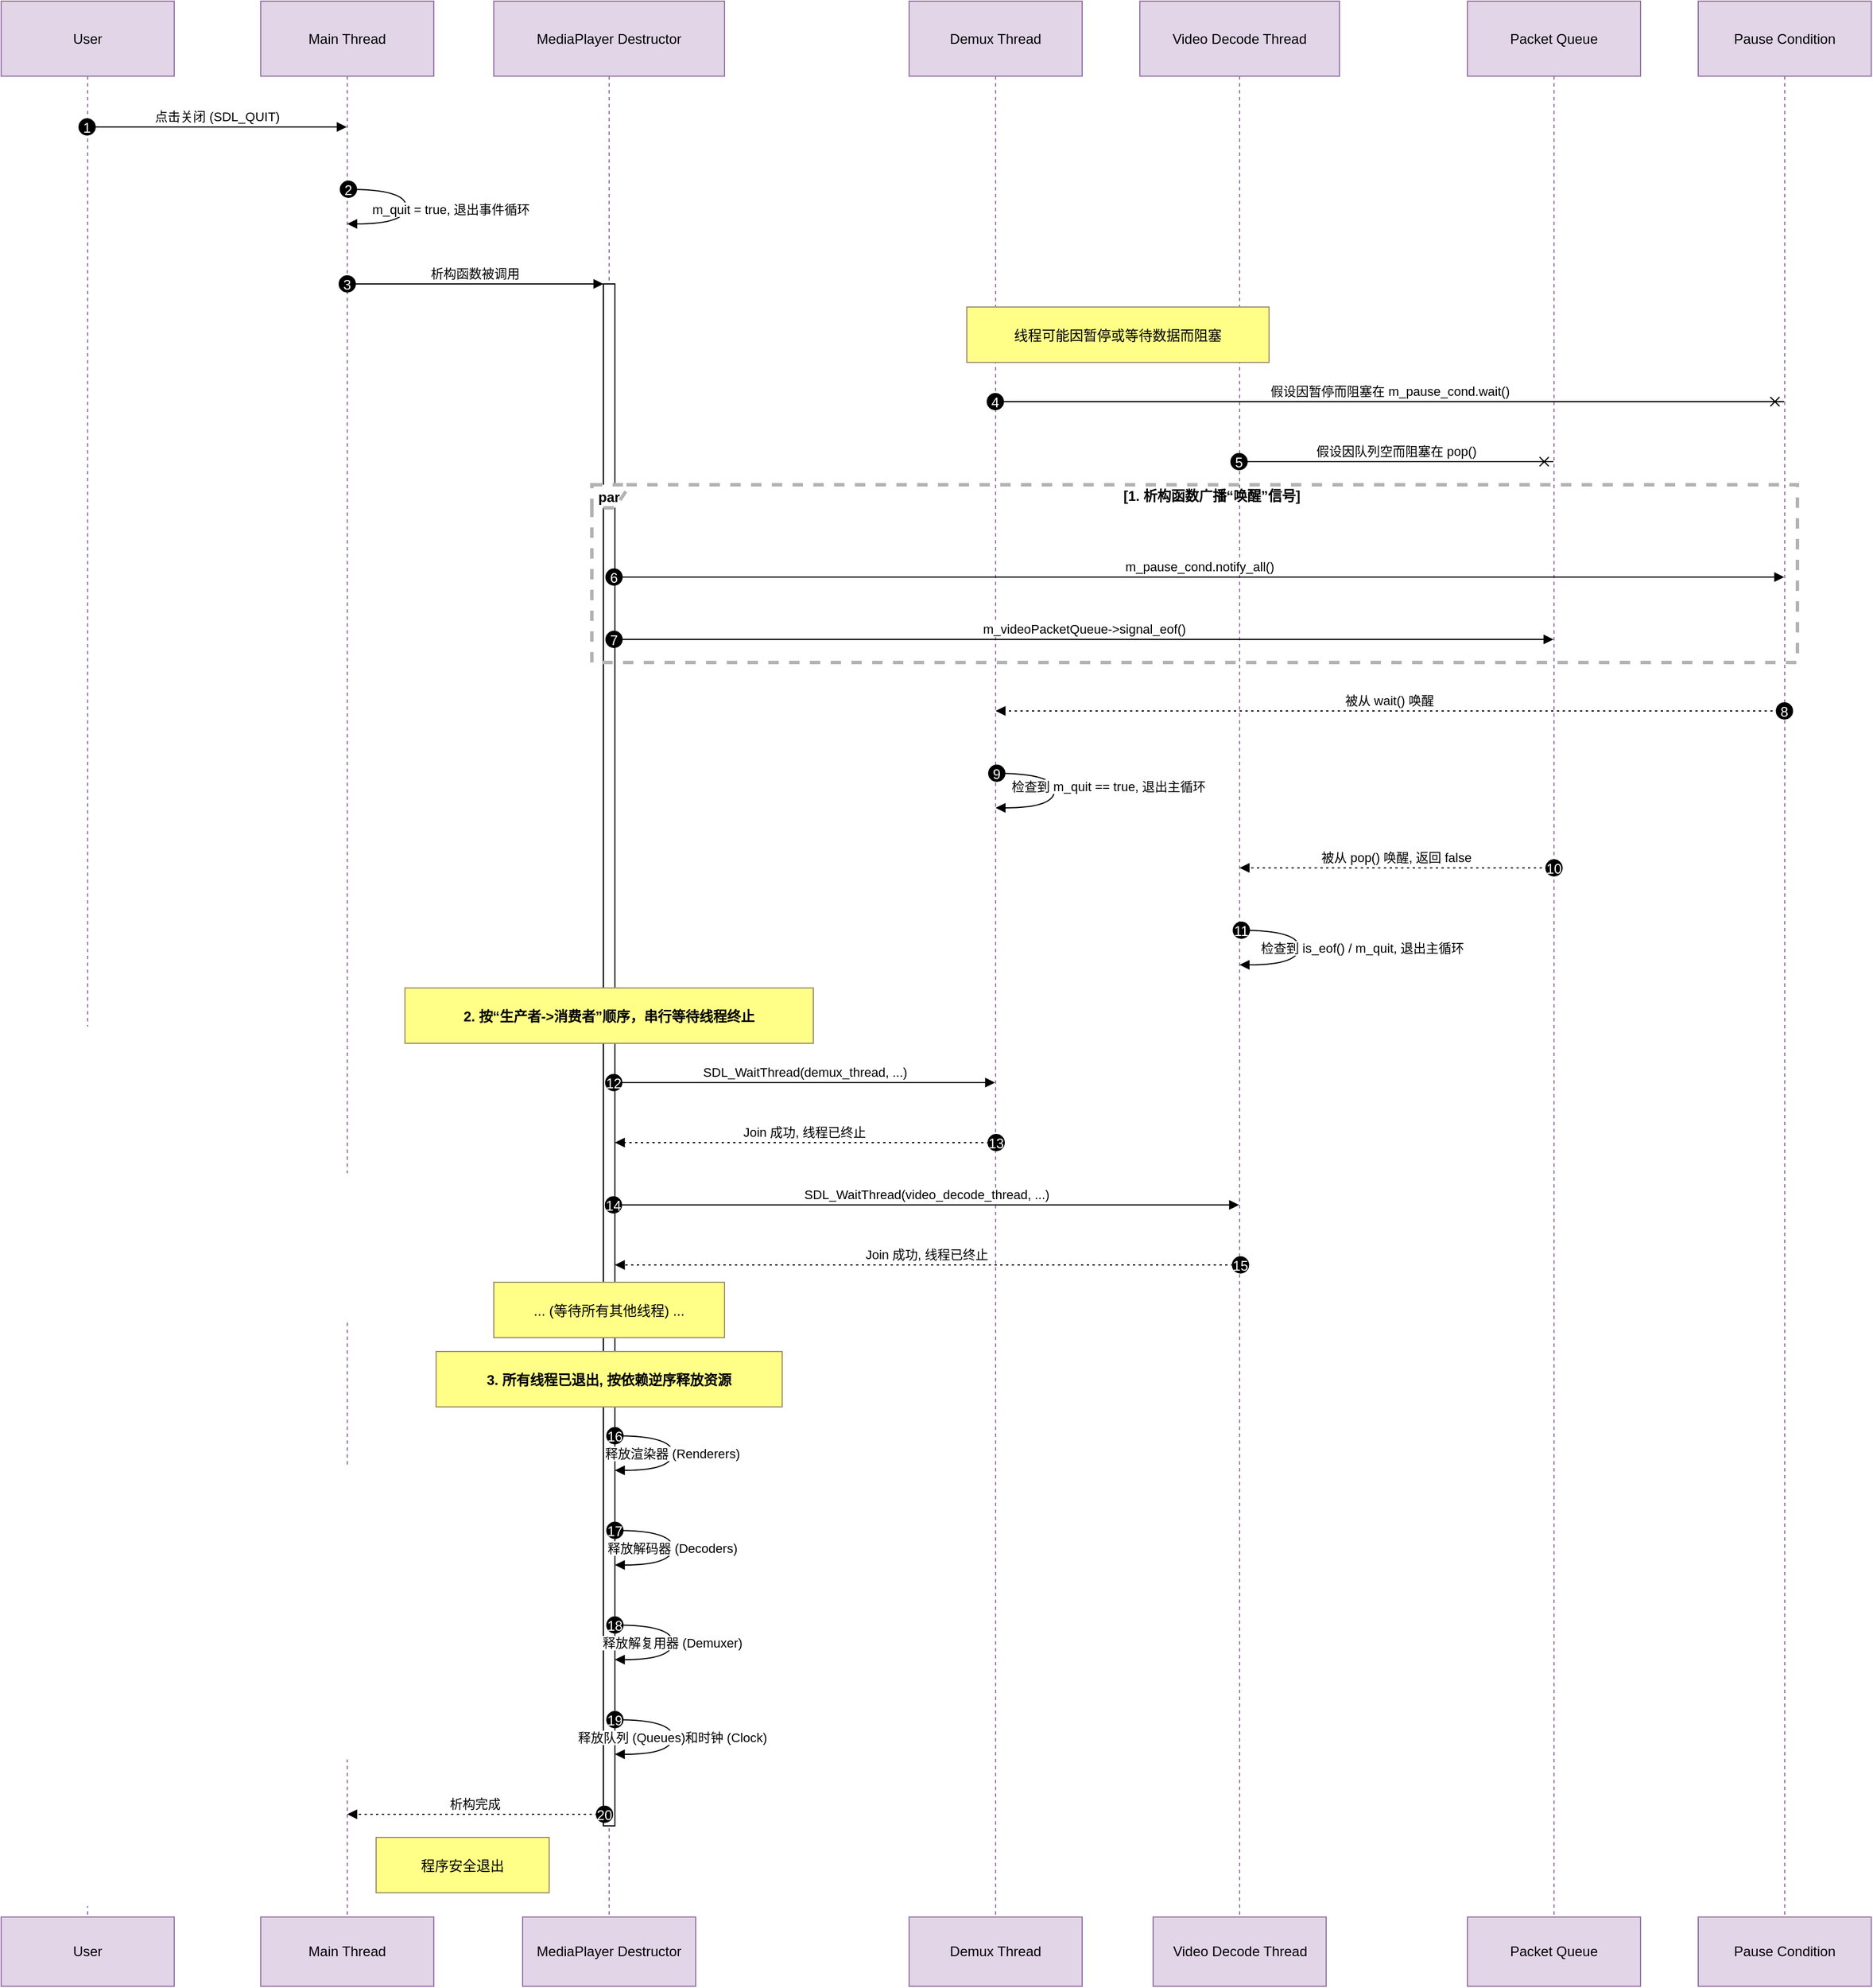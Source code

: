 <mxfile version="27.0.9">
  <diagram name="第 1 页" id="CD35f8ANDf5V59N5dv1P">
    <mxGraphModel dx="1140" dy="824" grid="1" gridSize="10" guides="1" tooltips="1" connect="1" arrows="1" fold="1" page="1" pageScale="1" pageWidth="827" pageHeight="1169" math="0" shadow="0">
      <root>
        <mxCell id="0" />
        <mxCell id="1" parent="0" />
        <mxCell id="W6MnS6QCRsF1jhh_Tt-u-36" value="User" style="shape=umlLifeline;perimeter=lifelinePerimeter;whiteSpace=wrap;container=1;dropTarget=0;collapsible=0;recursiveResize=0;outlineConnect=0;portConstraint=eastwest;newEdgeStyle={&quot;edgeStyle&quot;:&quot;elbowEdgeStyle&quot;,&quot;elbow&quot;:&quot;vertical&quot;,&quot;curved&quot;:0,&quot;rounded&quot;:0};size=65;fillColor=#e1d5e7;strokeColor=#9673a6;" vertex="1" parent="1">
          <mxGeometry x="40" y="40" width="150" height="1660" as="geometry" />
        </mxCell>
        <mxCell id="W6MnS6QCRsF1jhh_Tt-u-37" value="Main Thread" style="shape=umlLifeline;perimeter=lifelinePerimeter;whiteSpace=wrap;container=1;dropTarget=0;collapsible=0;recursiveResize=0;outlineConnect=0;portConstraint=eastwest;newEdgeStyle={&quot;edgeStyle&quot;:&quot;elbowEdgeStyle&quot;,&quot;elbow&quot;:&quot;vertical&quot;,&quot;curved&quot;:0,&quot;rounded&quot;:0};size=65;fillColor=#e1d5e7;strokeColor=#9673a6;" vertex="1" parent="1">
          <mxGeometry x="265" y="40" width="150" height="1660" as="geometry" />
        </mxCell>
        <mxCell id="W6MnS6QCRsF1jhh_Tt-u-38" value="MediaPlayer Destructor" style="shape=umlLifeline;perimeter=lifelinePerimeter;whiteSpace=wrap;container=1;dropTarget=0;collapsible=0;recursiveResize=0;outlineConnect=0;portConstraint=eastwest;newEdgeStyle={&quot;edgeStyle&quot;:&quot;elbowEdgeStyle&quot;,&quot;elbow&quot;:&quot;vertical&quot;,&quot;curved&quot;:0,&quot;rounded&quot;:0};size=65;fillColor=#e1d5e7;strokeColor=#9673a6;" vertex="1" parent="1">
          <mxGeometry x="467" y="40" width="200" height="1660" as="geometry" />
        </mxCell>
        <mxCell id="W6MnS6QCRsF1jhh_Tt-u-39" value="" style="points=[];perimeter=orthogonalPerimeter;outlineConnect=0;targetShapes=umlLifeline;portConstraint=eastwest;newEdgeStyle={&quot;edgeStyle&quot;:&quot;elbowEdgeStyle&quot;,&quot;elbow&quot;:&quot;vertical&quot;,&quot;curved&quot;:0,&quot;rounded&quot;:0}" vertex="1" parent="W6MnS6QCRsF1jhh_Tt-u-38">
          <mxGeometry x="95" y="245" width="10" height="1336" as="geometry" />
        </mxCell>
        <mxCell id="W6MnS6QCRsF1jhh_Tt-u-40" value="Demux Thread" style="shape=umlLifeline;perimeter=lifelinePerimeter;whiteSpace=wrap;container=1;dropTarget=0;collapsible=0;recursiveResize=0;outlineConnect=0;portConstraint=eastwest;newEdgeStyle={&quot;edgeStyle&quot;:&quot;elbowEdgeStyle&quot;,&quot;elbow&quot;:&quot;vertical&quot;,&quot;curved&quot;:0,&quot;rounded&quot;:0};size=65;fillColor=#e1d5e7;strokeColor=#9673a6;" vertex="1" parent="1">
          <mxGeometry x="827" y="40" width="150" height="1660" as="geometry" />
        </mxCell>
        <mxCell id="W6MnS6QCRsF1jhh_Tt-u-41" value="Video Decode Thread" style="shape=umlLifeline;perimeter=lifelinePerimeter;whiteSpace=wrap;container=1;dropTarget=0;collapsible=0;recursiveResize=0;outlineConnect=0;portConstraint=eastwest;newEdgeStyle={&quot;edgeStyle&quot;:&quot;elbowEdgeStyle&quot;,&quot;elbow&quot;:&quot;vertical&quot;,&quot;curved&quot;:0,&quot;rounded&quot;:0};size=65;fillColor=#e1d5e7;strokeColor=#9673a6;" vertex="1" parent="1">
          <mxGeometry x="1027" y="40" width="173" height="1660" as="geometry" />
        </mxCell>
        <mxCell id="W6MnS6QCRsF1jhh_Tt-u-42" value="Packet Queue" style="shape=umlLifeline;perimeter=lifelinePerimeter;whiteSpace=wrap;container=1;dropTarget=0;collapsible=0;recursiveResize=0;outlineConnect=0;portConstraint=eastwest;newEdgeStyle={&quot;edgeStyle&quot;:&quot;elbowEdgeStyle&quot;,&quot;elbow&quot;:&quot;vertical&quot;,&quot;curved&quot;:0,&quot;rounded&quot;:0};size=65;fillColor=#e1d5e7;strokeColor=#9673a6;" vertex="1" parent="1">
          <mxGeometry x="1311" y="40" width="150" height="1660" as="geometry" />
        </mxCell>
        <mxCell id="W6MnS6QCRsF1jhh_Tt-u-43" value="Pause Condition" style="shape=umlLifeline;perimeter=lifelinePerimeter;whiteSpace=wrap;container=1;dropTarget=0;collapsible=0;recursiveResize=0;outlineConnect=0;portConstraint=eastwest;newEdgeStyle={&quot;edgeStyle&quot;:&quot;elbowEdgeStyle&quot;,&quot;elbow&quot;:&quot;vertical&quot;,&quot;curved&quot;:0,&quot;rounded&quot;:0};size=65;fillColor=#e1d5e7;strokeColor=#9673a6;" vertex="1" parent="1">
          <mxGeometry x="1511" y="40" width="150" height="1660" as="geometry" />
        </mxCell>
        <mxCell id="W6MnS6QCRsF1jhh_Tt-u-44" value="par" style="shape=umlFrame;dashed=1;pointerEvents=0;dropTarget=0;strokeColor=#B3B3B3;height=20;width=30;fontStyle=1;strokeWidth=3;" vertex="1" parent="1">
          <mxGeometry x="552" y="459" width="1045" height="154" as="geometry" />
        </mxCell>
        <mxCell id="W6MnS6QCRsF1jhh_Tt-u-45" value="[1. 析构函数广播“唤醒”信号]" style="text;strokeColor=none;fillColor=none;align=center;verticalAlign=middle;whiteSpace=wrap;fontStyle=1" vertex="1" parent="W6MnS6QCRsF1jhh_Tt-u-44">
          <mxGeometry x="30" width="1015" height="20" as="geometry" />
        </mxCell>
        <mxCell id="W6MnS6QCRsF1jhh_Tt-u-46" value="点击关闭 (SDL_QUIT)" style="verticalAlign=bottom;edgeStyle=elbowEdgeStyle;elbow=vertical;curved=0;rounded=0;endArrow=block;" edge="1" parent="1" source="W6MnS6QCRsF1jhh_Tt-u-36" target="W6MnS6QCRsF1jhh_Tt-u-37">
          <mxGeometry relative="1" as="geometry">
            <Array as="points">
              <mxPoint x="236" y="149" />
            </Array>
          </mxGeometry>
        </mxCell>
        <mxCell id="W6MnS6QCRsF1jhh_Tt-u-47" value="1" style="ellipse;aspect=fixed;fillColor=#000000;align=center;fontColor=#FFFFFF;" vertex="1" parent="W6MnS6QCRsF1jhh_Tt-u-46">
          <mxGeometry width="14" height="14" relative="1" as="geometry">
            <mxPoint x="-120" y="-7" as="offset" />
          </mxGeometry>
        </mxCell>
        <mxCell id="W6MnS6QCRsF1jhh_Tt-u-48" value="m_quit = true, 退出事件循环" style="curved=1;endArrow=block;rounded=0;" edge="1" parent="1" source="W6MnS6QCRsF1jhh_Tt-u-37" target="W6MnS6QCRsF1jhh_Tt-u-37">
          <mxGeometry x="0.03" y="39" relative="1" as="geometry">
            <Array as="points">
              <mxPoint x="391" y="203" />
              <mxPoint x="391" y="233" />
            </Array>
            <mxPoint as="offset" />
          </mxGeometry>
        </mxCell>
        <mxCell id="W6MnS6QCRsF1jhh_Tt-u-49" value="2" style="ellipse;aspect=fixed;fillColor=#000000;align=center;fontColor=#FFFFFF;" vertex="1" parent="W6MnS6QCRsF1jhh_Tt-u-48">
          <mxGeometry width="14" height="14" relative="1" as="geometry">
            <mxPoint x="-57" y="-22" as="offset" />
          </mxGeometry>
        </mxCell>
        <mxCell id="W6MnS6QCRsF1jhh_Tt-u-50" value="析构函数被调用" style="verticalAlign=bottom;edgeStyle=elbowEdgeStyle;elbow=vertical;curved=0;rounded=0;endArrow=block;" edge="1" parent="1" source="W6MnS6QCRsF1jhh_Tt-u-37" target="W6MnS6QCRsF1jhh_Tt-u-39">
          <mxGeometry relative="1" as="geometry">
            <Array as="points">
              <mxPoint x="462" y="285" />
            </Array>
          </mxGeometry>
        </mxCell>
        <mxCell id="W6MnS6QCRsF1jhh_Tt-u-51" value="3" style="ellipse;aspect=fixed;fillColor=#000000;align=center;fontColor=#FFFFFF;" vertex="1" parent="W6MnS6QCRsF1jhh_Tt-u-50">
          <mxGeometry width="14" height="14" relative="1" as="geometry">
            <mxPoint x="-118" y="-7" as="offset" />
          </mxGeometry>
        </mxCell>
        <mxCell id="W6MnS6QCRsF1jhh_Tt-u-52" value="假设因暂停而阻塞在 m_pause_cond.wait()" style="verticalAlign=bottom;edgeStyle=elbowEdgeStyle;elbow=vertical;curved=0;rounded=0;endArrow=cross;" edge="1" parent="1" source="W6MnS6QCRsF1jhh_Tt-u-40" target="W6MnS6QCRsF1jhh_Tt-u-43">
          <mxGeometry relative="1" as="geometry">
            <Array as="points">
              <mxPoint x="1252" y="387" />
            </Array>
          </mxGeometry>
        </mxCell>
        <mxCell id="W6MnS6QCRsF1jhh_Tt-u-53" value="4" style="ellipse;aspect=fixed;fillColor=#000000;align=center;fontColor=#FFFFFF;" vertex="1" parent="W6MnS6QCRsF1jhh_Tt-u-52">
          <mxGeometry width="14" height="14" relative="1" as="geometry">
            <mxPoint x="-349.25" y="-7" as="offset" />
          </mxGeometry>
        </mxCell>
        <mxCell id="W6MnS6QCRsF1jhh_Tt-u-54" value="假设因队列空而阻塞在 pop()" style="verticalAlign=bottom;edgeStyle=elbowEdgeStyle;elbow=vertical;curved=0;rounded=0;endArrow=cross;" edge="1" parent="1" source="W6MnS6QCRsF1jhh_Tt-u-41" target="W6MnS6QCRsF1jhh_Tt-u-42">
          <mxGeometry relative="1" as="geometry">
            <Array as="points">
              <mxPoint x="1258" y="439" />
            </Array>
          </mxGeometry>
        </mxCell>
        <mxCell id="W6MnS6QCRsF1jhh_Tt-u-55" value="5" style="ellipse;aspect=fixed;fillColor=#000000;align=center;fontColor=#FFFFFF;" vertex="1" parent="W6MnS6QCRsF1jhh_Tt-u-54">
          <mxGeometry width="14" height="14" relative="1" as="geometry">
            <mxPoint x="-143.5" y="-7" as="offset" />
          </mxGeometry>
        </mxCell>
        <mxCell id="W6MnS6QCRsF1jhh_Tt-u-56" value="m_pause_cond.notify_all()" style="verticalAlign=bottom;edgeStyle=elbowEdgeStyle;elbow=vertical;curved=0;rounded=0;endArrow=block;" edge="1" parent="1" source="W6MnS6QCRsF1jhh_Tt-u-39" target="W6MnS6QCRsF1jhh_Tt-u-43">
          <mxGeometry relative="1" as="geometry">
            <Array as="points">
              <mxPoint x="1087" y="539" />
            </Array>
          </mxGeometry>
        </mxCell>
        <mxCell id="W6MnS6QCRsF1jhh_Tt-u-57" value="6" style="ellipse;aspect=fixed;fillColor=#000000;align=center;fontColor=#FFFFFF;" vertex="1" parent="W6MnS6QCRsF1jhh_Tt-u-56">
          <mxGeometry width="14" height="14" relative="1" as="geometry">
            <mxPoint x="-514.75" y="-7" as="offset" />
          </mxGeometry>
        </mxCell>
        <mxCell id="W6MnS6QCRsF1jhh_Tt-u-58" value="m_videoPacketQueue-&gt;signal_eof()" style="verticalAlign=bottom;edgeStyle=elbowEdgeStyle;elbow=vertical;curved=0;rounded=0;endArrow=block;" edge="1" parent="1" source="W6MnS6QCRsF1jhh_Tt-u-39" target="W6MnS6QCRsF1jhh_Tt-u-42">
          <mxGeometry relative="1" as="geometry">
            <Array as="points">
              <mxPoint x="987" y="593" />
            </Array>
          </mxGeometry>
        </mxCell>
        <mxCell id="W6MnS6QCRsF1jhh_Tt-u-59" value="7" style="ellipse;aspect=fixed;fillColor=#000000;align=center;fontColor=#FFFFFF;" vertex="1" parent="W6MnS6QCRsF1jhh_Tt-u-58">
          <mxGeometry width="14" height="14" relative="1" as="geometry">
            <mxPoint x="-414.75" y="-7" as="offset" />
          </mxGeometry>
        </mxCell>
        <mxCell id="W6MnS6QCRsF1jhh_Tt-u-60" value="被从 wait() 唤醒" style="verticalAlign=bottom;edgeStyle=elbowEdgeStyle;elbow=vertical;curved=0;rounded=0;dashed=1;dashPattern=2 3;endArrow=block;" edge="1" parent="1" source="W6MnS6QCRsF1jhh_Tt-u-43" target="W6MnS6QCRsF1jhh_Tt-u-40">
          <mxGeometry relative="1" as="geometry">
            <Array as="points">
              <mxPoint x="1255" y="655" />
            </Array>
          </mxGeometry>
        </mxCell>
        <mxCell id="W6MnS6QCRsF1jhh_Tt-u-61" value="8" style="ellipse;aspect=fixed;fillColor=#000000;align=center;fontColor=#FFFFFF;" vertex="1" parent="W6MnS6QCRsF1jhh_Tt-u-60">
          <mxGeometry width="14" height="14" relative="1" as="geometry">
            <mxPoint x="335.25" y="-7" as="offset" />
          </mxGeometry>
        </mxCell>
        <mxCell id="W6MnS6QCRsF1jhh_Tt-u-62" value="检查到 m_quit == true, 退出主循环" style="curved=1;endArrow=block;rounded=0;" edge="1" parent="1" source="W6MnS6QCRsF1jhh_Tt-u-40" target="W6MnS6QCRsF1jhh_Tt-u-40">
          <mxGeometry x="-0.061" y="47" relative="1" as="geometry">
            <Array as="points">
              <mxPoint x="953" y="709" />
              <mxPoint x="953" y="739" />
            </Array>
            <mxPoint as="offset" />
          </mxGeometry>
        </mxCell>
        <mxCell id="W6MnS6QCRsF1jhh_Tt-u-63" value="9" style="ellipse;aspect=fixed;fillColor=#000000;align=center;fontColor=#FFFFFF;" vertex="1" parent="W6MnS6QCRsF1jhh_Tt-u-62">
          <mxGeometry width="14" height="14" relative="1" as="geometry">
            <mxPoint x="-57" y="-22" as="offset" />
          </mxGeometry>
        </mxCell>
        <mxCell id="W6MnS6QCRsF1jhh_Tt-u-64" value="被从 pop() 唤醒, 返回 false" style="verticalAlign=bottom;edgeStyle=elbowEdgeStyle;elbow=vertical;curved=0;rounded=0;dashed=1;dashPattern=2 3;endArrow=block;" edge="1" parent="1" source="W6MnS6QCRsF1jhh_Tt-u-42" target="W6MnS6QCRsF1jhh_Tt-u-41">
          <mxGeometry relative="1" as="geometry">
            <Array as="points">
              <mxPoint x="1261" y="791" />
            </Array>
          </mxGeometry>
        </mxCell>
        <mxCell id="W6MnS6QCRsF1jhh_Tt-u-65" value="10" style="ellipse;aspect=fixed;fillColor=#000000;align=center;fontColor=#FFFFFF;" vertex="1" parent="W6MnS6QCRsF1jhh_Tt-u-64">
          <mxGeometry width="14" height="14" relative="1" as="geometry">
            <mxPoint x="129.5" y="-7" as="offset" />
          </mxGeometry>
        </mxCell>
        <mxCell id="W6MnS6QCRsF1jhh_Tt-u-66" value="检查到 is_eof() / m_quit, 退出主循环" style="curved=1;endArrow=block;rounded=0;" edge="1" parent="1" source="W6MnS6QCRsF1jhh_Tt-u-41" target="W6MnS6QCRsF1jhh_Tt-u-41">
          <mxGeometry y="55" relative="1" as="geometry">
            <Array as="points">
              <mxPoint x="1165" y="845" />
              <mxPoint x="1165" y="875" />
            </Array>
            <mxPoint as="offset" />
          </mxGeometry>
        </mxCell>
        <mxCell id="W6MnS6QCRsF1jhh_Tt-u-67" value="11" style="ellipse;aspect=fixed;fillColor=#000000;align=center;fontColor=#FFFFFF;" vertex="1" parent="W6MnS6QCRsF1jhh_Tt-u-66">
          <mxGeometry width="14" height="14" relative="1" as="geometry">
            <mxPoint x="-57" y="-22" as="offset" />
          </mxGeometry>
        </mxCell>
        <mxCell id="W6MnS6QCRsF1jhh_Tt-u-68" value="SDL_WaitThread(demux_thread, ...)" style="verticalAlign=bottom;edgeStyle=elbowEdgeStyle;elbow=vertical;curved=0;rounded=0;endArrow=block;" edge="1" parent="1" source="W6MnS6QCRsF1jhh_Tt-u-39" target="W6MnS6QCRsF1jhh_Tt-u-40">
          <mxGeometry relative="1" as="geometry">
            <Array as="points">
              <mxPoint x="745" y="977" />
            </Array>
          </mxGeometry>
        </mxCell>
        <mxCell id="W6MnS6QCRsF1jhh_Tt-u-69" value="12" style="ellipse;aspect=fixed;fillColor=#000000;align=center;fontColor=#FFFFFF;" vertex="1" parent="W6MnS6QCRsF1jhh_Tt-u-68">
          <mxGeometry width="14" height="14" relative="1" as="geometry">
            <mxPoint x="-173" y="-7" as="offset" />
          </mxGeometry>
        </mxCell>
        <mxCell id="W6MnS6QCRsF1jhh_Tt-u-70" value="Join 成功, 线程已终止" style="verticalAlign=bottom;edgeStyle=elbowEdgeStyle;elbow=vertical;curved=0;rounded=0;dashed=1;dashPattern=2 3;endArrow=block;" edge="1" parent="1" source="W6MnS6QCRsF1jhh_Tt-u-40" target="W6MnS6QCRsF1jhh_Tt-u-39">
          <mxGeometry relative="1" as="geometry">
            <Array as="points">
              <mxPoint x="748" y="1029" />
            </Array>
          </mxGeometry>
        </mxCell>
        <mxCell id="W6MnS6QCRsF1jhh_Tt-u-71" value="13" style="ellipse;aspect=fixed;fillColor=#000000;align=center;fontColor=#FFFFFF;" vertex="1" parent="W6MnS6QCRsF1jhh_Tt-u-70">
          <mxGeometry width="14" height="14" relative="1" as="geometry">
            <mxPoint x="159" y="-7" as="offset" />
          </mxGeometry>
        </mxCell>
        <mxCell id="W6MnS6QCRsF1jhh_Tt-u-72" value="SDL_WaitThread(video_decode_thread, ...)" style="verticalAlign=bottom;edgeStyle=elbowEdgeStyle;elbow=vertical;curved=0;rounded=0;endArrow=block;" edge="1" parent="1" source="W6MnS6QCRsF1jhh_Tt-u-39" target="W6MnS6QCRsF1jhh_Tt-u-41">
          <mxGeometry relative="1" as="geometry">
            <Array as="points">
              <mxPoint x="851" y="1083" />
            </Array>
          </mxGeometry>
        </mxCell>
        <mxCell id="W6MnS6QCRsF1jhh_Tt-u-73" value="14" style="ellipse;aspect=fixed;fillColor=#000000;align=center;fontColor=#FFFFFF;" vertex="1" parent="W6MnS6QCRsF1jhh_Tt-u-72">
          <mxGeometry width="14" height="14" relative="1" as="geometry">
            <mxPoint x="-278.75" y="-7" as="offset" />
          </mxGeometry>
        </mxCell>
        <mxCell id="W6MnS6QCRsF1jhh_Tt-u-74" value="Join 成功, 线程已终止" style="verticalAlign=bottom;edgeStyle=elbowEdgeStyle;elbow=vertical;curved=0;rounded=0;dashed=1;dashPattern=2 3;endArrow=block;" edge="1" parent="1" source="W6MnS6QCRsF1jhh_Tt-u-41" target="W6MnS6QCRsF1jhh_Tt-u-39">
          <mxGeometry relative="1" as="geometry">
            <Array as="points">
              <mxPoint x="854" y="1135" />
            </Array>
          </mxGeometry>
        </mxCell>
        <mxCell id="W6MnS6QCRsF1jhh_Tt-u-75" value="15" style="ellipse;aspect=fixed;fillColor=#000000;align=center;fontColor=#FFFFFF;" vertex="1" parent="W6MnS6QCRsF1jhh_Tt-u-74">
          <mxGeometry width="14" height="14" relative="1" as="geometry">
            <mxPoint x="264.75" y="-7" as="offset" />
          </mxGeometry>
        </mxCell>
        <mxCell id="W6MnS6QCRsF1jhh_Tt-u-76" value="释放渲染器 (Renderers)" style="curved=1;endArrow=block;rounded=0;" edge="1" parent="1" source="W6MnS6QCRsF1jhh_Tt-u-39" target="W6MnS6QCRsF1jhh_Tt-u-39">
          <mxGeometry relative="1" as="geometry">
            <Array as="points">
              <mxPoint x="622" y="1283" />
              <mxPoint x="622" y="1313" />
            </Array>
          </mxGeometry>
        </mxCell>
        <mxCell id="W6MnS6QCRsF1jhh_Tt-u-77" value="16" style="ellipse;aspect=fixed;fillColor=#000000;align=center;fontColor=#FFFFFF;" vertex="1" parent="W6MnS6QCRsF1jhh_Tt-u-76">
          <mxGeometry width="14" height="14" relative="1" as="geometry">
            <mxPoint x="-57" y="-22" as="offset" />
          </mxGeometry>
        </mxCell>
        <mxCell id="W6MnS6QCRsF1jhh_Tt-u-78" value="释放解码器 (Decoders)" style="curved=1;endArrow=block;rounded=0;" edge="1" parent="1" source="W6MnS6QCRsF1jhh_Tt-u-39" target="W6MnS6QCRsF1jhh_Tt-u-39">
          <mxGeometry relative="1" as="geometry">
            <Array as="points">
              <mxPoint x="622" y="1365" />
              <mxPoint x="622" y="1395" />
            </Array>
          </mxGeometry>
        </mxCell>
        <mxCell id="W6MnS6QCRsF1jhh_Tt-u-79" value="17" style="ellipse;aspect=fixed;fillColor=#000000;align=center;fontColor=#FFFFFF;" vertex="1" parent="W6MnS6QCRsF1jhh_Tt-u-78">
          <mxGeometry width="14" height="14" relative="1" as="geometry">
            <mxPoint x="-57" y="-22" as="offset" />
          </mxGeometry>
        </mxCell>
        <mxCell id="W6MnS6QCRsF1jhh_Tt-u-80" value="释放解复用器 (Demuxer)" style="curved=1;endArrow=block;rounded=0;" edge="1" parent="1" source="W6MnS6QCRsF1jhh_Tt-u-39" target="W6MnS6QCRsF1jhh_Tt-u-39">
          <mxGeometry relative="1" as="geometry">
            <Array as="points">
              <mxPoint x="622" y="1447" />
              <mxPoint x="622" y="1477" />
            </Array>
          </mxGeometry>
        </mxCell>
        <mxCell id="W6MnS6QCRsF1jhh_Tt-u-81" value="18" style="ellipse;aspect=fixed;fillColor=#000000;align=center;fontColor=#FFFFFF;" vertex="1" parent="W6MnS6QCRsF1jhh_Tt-u-80">
          <mxGeometry width="14" height="14" relative="1" as="geometry">
            <mxPoint x="-57" y="-22" as="offset" />
          </mxGeometry>
        </mxCell>
        <mxCell id="W6MnS6QCRsF1jhh_Tt-u-82" value="释放队列 (Queues)和时钟 (Clock)" style="curved=1;endArrow=block;rounded=0;" edge="1" parent="1" source="W6MnS6QCRsF1jhh_Tt-u-39" target="W6MnS6QCRsF1jhh_Tt-u-39">
          <mxGeometry relative="1" as="geometry">
            <Array as="points">
              <mxPoint x="622" y="1529" />
              <mxPoint x="622" y="1559" />
            </Array>
          </mxGeometry>
        </mxCell>
        <mxCell id="W6MnS6QCRsF1jhh_Tt-u-83" value="19" style="ellipse;aspect=fixed;fillColor=#000000;align=center;fontColor=#FFFFFF;" vertex="1" parent="W6MnS6QCRsF1jhh_Tt-u-82">
          <mxGeometry width="14" height="14" relative="1" as="geometry">
            <mxPoint x="-57" y="-22" as="offset" />
          </mxGeometry>
        </mxCell>
        <mxCell id="W6MnS6QCRsF1jhh_Tt-u-84" value="析构完成" style="verticalAlign=bottom;edgeStyle=elbowEdgeStyle;elbow=vertical;curved=0;rounded=0;dashed=1;dashPattern=2 3;endArrow=block;" edge="1" parent="1" source="W6MnS6QCRsF1jhh_Tt-u-39" target="W6MnS6QCRsF1jhh_Tt-u-37">
          <mxGeometry relative="1" as="geometry">
            <Array as="points">
              <mxPoint x="463" y="1611" />
            </Array>
          </mxGeometry>
        </mxCell>
        <mxCell id="W6MnS6QCRsF1jhh_Tt-u-85" value="20" style="ellipse;aspect=fixed;fillColor=#000000;align=center;fontColor=#FFFFFF;" vertex="1" parent="W6MnS6QCRsF1jhh_Tt-u-84">
          <mxGeometry width="14" height="14" relative="1" as="geometry">
            <mxPoint x="105" y="-7" as="offset" />
          </mxGeometry>
        </mxCell>
        <mxCell id="W6MnS6QCRsF1jhh_Tt-u-86" value="线程可能因暂停或等待数据而阻塞" style="fillColor=#ffff88;strokeColor=#9E916F;" vertex="1" parent="1">
          <mxGeometry x="877" y="305" width="262" height="48" as="geometry" />
        </mxCell>
        <mxCell id="W6MnS6QCRsF1jhh_Tt-u-87" value="2. 按“生产者-&gt;消费者”顺序，串行等待线程终止" style="fillColor=#ffff88;strokeColor=#9E916F;fontStyle=1" vertex="1" parent="1">
          <mxGeometry x="390" y="895" width="354" height="48" as="geometry" />
        </mxCell>
        <mxCell id="W6MnS6QCRsF1jhh_Tt-u-88" value="... (等待所有其他线程) ..." style="fillColor=#ffff88;strokeColor=#9E916F;" vertex="1" parent="1">
          <mxGeometry x="467" y="1150" width="200" height="48" as="geometry" />
        </mxCell>
        <mxCell id="W6MnS6QCRsF1jhh_Tt-u-89" value="3. 所有线程已退出, 按依赖逆序释放资源" style="fillColor=#ffff88;strokeColor=#9E916F;fontStyle=1" vertex="1" parent="1">
          <mxGeometry x="417" y="1210" width="300" height="48" as="geometry" />
        </mxCell>
        <mxCell id="W6MnS6QCRsF1jhh_Tt-u-90" value="程序安全退出" style="fillColor=#ffff88;strokeColor=#9E916F;" vertex="1" parent="1">
          <mxGeometry x="365" y="1631" width="150" height="48" as="geometry" />
        </mxCell>
        <mxCell id="W6MnS6QCRsF1jhh_Tt-u-91" value="User" style="rounded=0;whiteSpace=wrap;html=1;fillColor=#e1d5e7;strokeColor=#9673a6;" vertex="1" parent="1">
          <mxGeometry x="40" y="1700" width="150" height="60" as="geometry" />
        </mxCell>
        <mxCell id="W6MnS6QCRsF1jhh_Tt-u-92" value="Main Thread" style="rounded=0;whiteSpace=wrap;html=1;fillColor=#e1d5e7;strokeColor=#9673a6;" vertex="1" parent="1">
          <mxGeometry x="265" y="1700" width="150" height="60" as="geometry" />
        </mxCell>
        <mxCell id="W6MnS6QCRsF1jhh_Tt-u-93" value="MediaPlayer Destructor" style="rounded=0;whiteSpace=wrap;html=1;fillColor=#e1d5e7;strokeColor=#9673a6;" vertex="1" parent="1">
          <mxGeometry x="492" y="1700" width="150" height="60" as="geometry" />
        </mxCell>
        <mxCell id="W6MnS6QCRsF1jhh_Tt-u-94" value="Demux Thread" style="rounded=0;whiteSpace=wrap;html=1;fillColor=#e1d5e7;strokeColor=#9673a6;" vertex="1" parent="1">
          <mxGeometry x="827" y="1700" width="150" height="60" as="geometry" />
        </mxCell>
        <mxCell id="W6MnS6QCRsF1jhh_Tt-u-95" value="Video Decode Thread" style="rounded=0;whiteSpace=wrap;html=1;fillColor=#e1d5e7;strokeColor=#9673a6;" vertex="1" parent="1">
          <mxGeometry x="1038.5" y="1700" width="150" height="60" as="geometry" />
        </mxCell>
        <mxCell id="W6MnS6QCRsF1jhh_Tt-u-96" value="Packet Queue" style="rounded=0;whiteSpace=wrap;html=1;fillColor=#e1d5e7;strokeColor=#9673a6;" vertex="1" parent="1">
          <mxGeometry x="1311" y="1700" width="150" height="60" as="geometry" />
        </mxCell>
        <mxCell id="W6MnS6QCRsF1jhh_Tt-u-97" value="Pause Condition" style="rounded=0;whiteSpace=wrap;html=1;fillColor=#e1d5e7;strokeColor=#9673a6;" vertex="1" parent="1">
          <mxGeometry x="1511" y="1700" width="150" height="60" as="geometry" />
        </mxCell>
      </root>
    </mxGraphModel>
  </diagram>
</mxfile>
